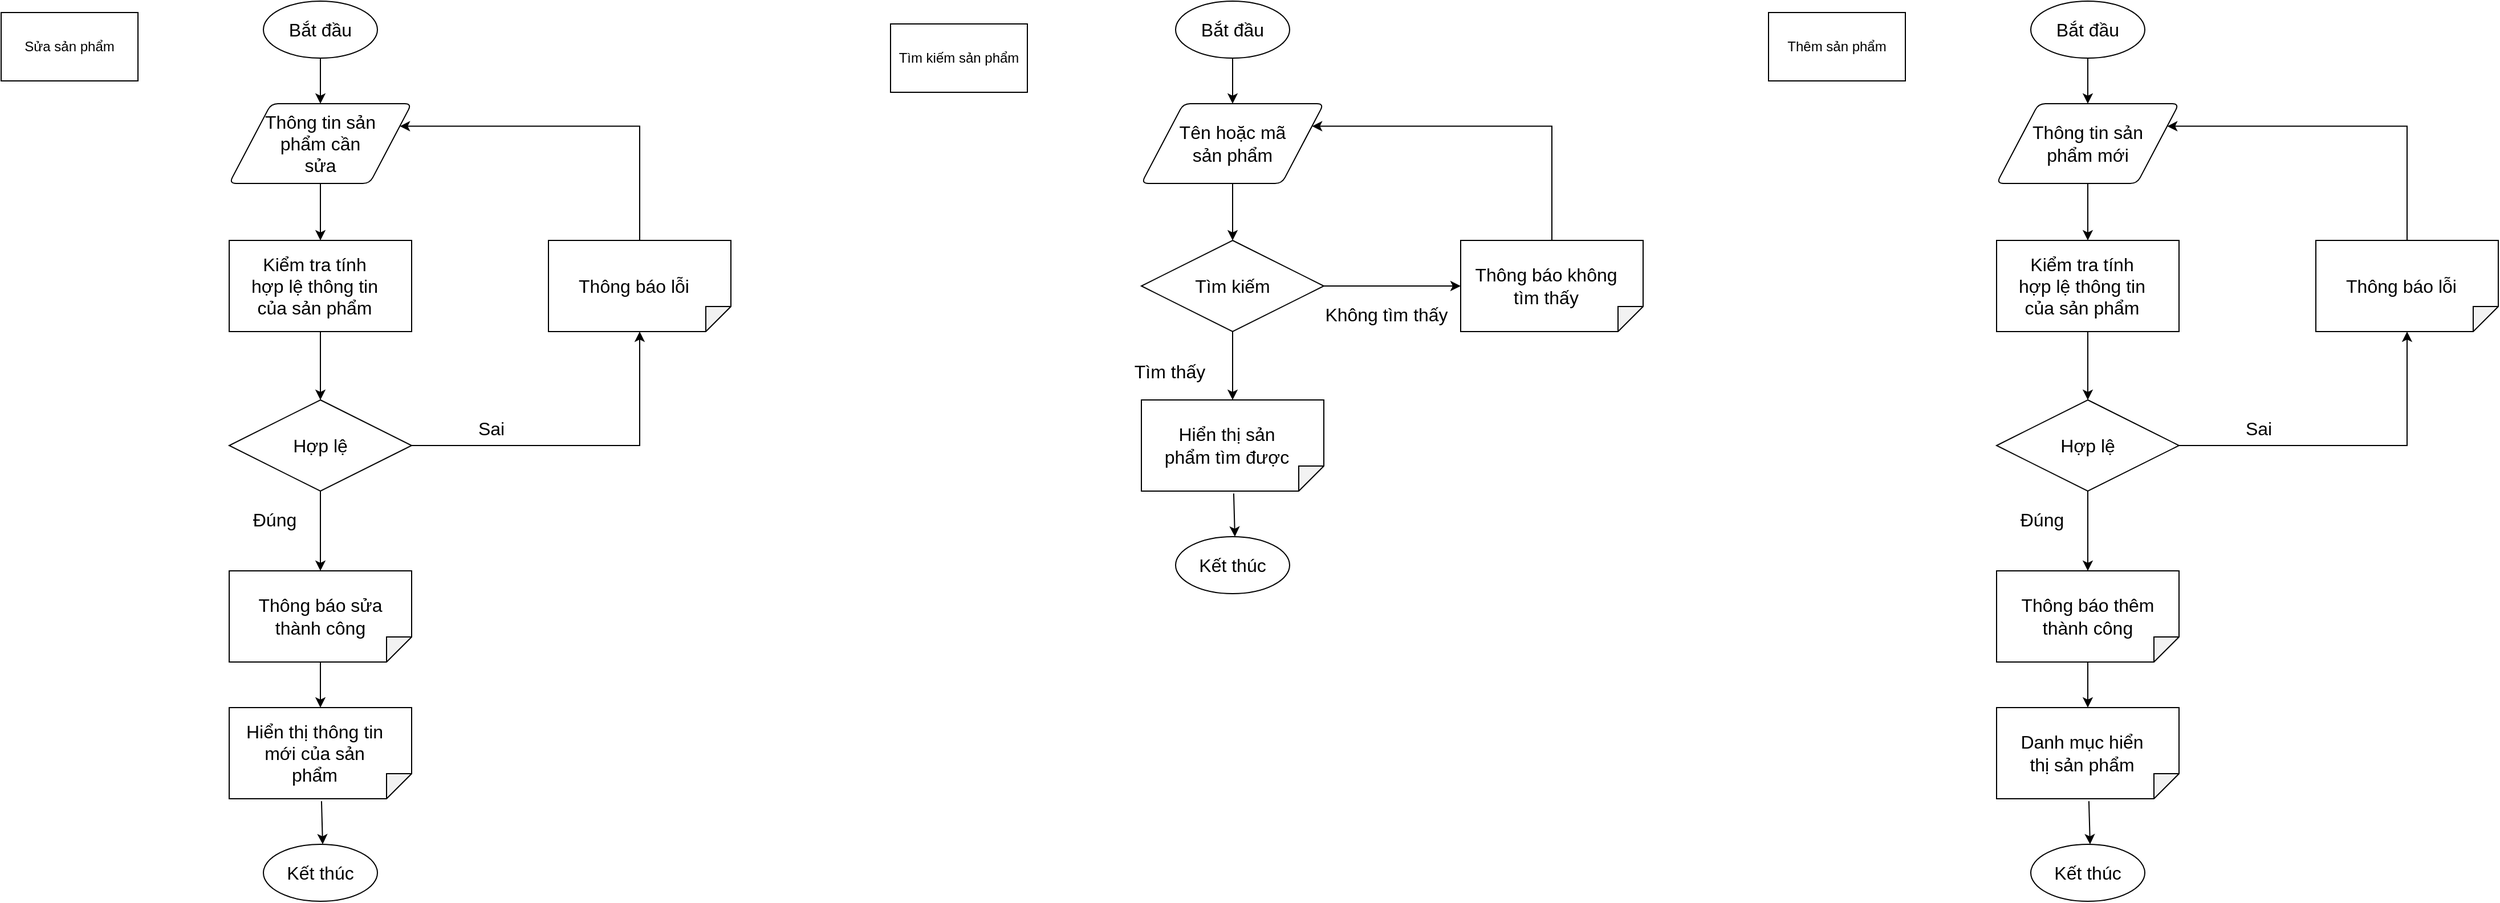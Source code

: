 <mxfile version="17.4.2" type="device"><diagram id="qdRpWawuoKle5zrtlBsP" name="Page-1"><mxGraphModel dx="1108" dy="553" grid="1" gridSize="10" guides="1" tooltips="1" connect="1" arrows="1" fold="1" page="1" pageScale="1" pageWidth="850" pageHeight="1100" math="0" shadow="0"><root><mxCell id="0"/><mxCell id="1" parent="0"/><mxCell id="X1SWdd2A9QsXQOevf5-2-2" value="" style="strokeWidth=1;html=1;shape=mxgraph.flowchart.start_1;whiteSpace=wrap;fontStyle=0;fontSize=16;" parent="1" vertex="1"><mxGeometry x="1870" y="90" width="100" height="50" as="geometry"/></mxCell><mxCell id="X1SWdd2A9QsXQOevf5-2-3" value="&lt;span style=&quot;font-size: 16px;&quot;&gt;&lt;font style=&quot;font-size: 16px;&quot;&gt;Bắt đầu&lt;/font&gt;&lt;/span&gt;" style="text;html=1;strokeColor=none;fillColor=none;align=center;verticalAlign=middle;whiteSpace=wrap;rounded=0;strokeWidth=1;fontStyle=0;fontSize=16;" parent="1" vertex="1"><mxGeometry x="1890" y="100" width="60" height="30" as="geometry"/></mxCell><mxCell id="X1SWdd2A9QsXQOevf5-2-4" value="" style="endArrow=classic;html=1;rounded=0;fontSize=16;exitX=0.5;exitY=1;exitDx=0;exitDy=0;exitPerimeter=0;fontStyle=0;strokeWidth=1;" parent="1" source="X1SWdd2A9QsXQOevf5-2-2" edge="1"><mxGeometry width="50" height="50" relative="1" as="geometry"><mxPoint x="1960" y="390" as="sourcePoint"/><mxPoint x="1920" y="180" as="targetPoint"/></mxGeometry></mxCell><mxCell id="X1SWdd2A9QsXQOevf5-2-5" value="" style="shape=parallelogram;html=1;strokeWidth=1;perimeter=parallelogramPerimeter;whiteSpace=wrap;rounded=1;arcSize=12;size=0.23;fontSize=16;fontStyle=0" parent="1" vertex="1"><mxGeometry x="1840" y="180" width="160" height="70" as="geometry"/></mxCell><mxCell id="X1SWdd2A9QsXQOevf5-2-6" value="Thông tin sản phẩm mới" style="text;html=1;strokeColor=none;fillColor=none;align=center;verticalAlign=middle;whiteSpace=wrap;rounded=0;fontSize=16;fontStyle=0;strokeWidth=1;" parent="1" vertex="1"><mxGeometry x="1870" y="200" width="100" height="30" as="geometry"/></mxCell><mxCell id="X1SWdd2A9QsXQOevf5-2-7" value="" style="endArrow=classic;html=1;rounded=0;fontSize=16;strokeWidth=1;" parent="1" edge="1"><mxGeometry width="50" height="50" relative="1" as="geometry"><mxPoint x="1920" y="250" as="sourcePoint"/><mxPoint x="1920" y="300" as="targetPoint"/></mxGeometry></mxCell><mxCell id="X1SWdd2A9QsXQOevf5-2-8" value="" style="rounded=0;whiteSpace=wrap;html=1;fontSize=16;strokeWidth=1;" parent="1" vertex="1"><mxGeometry x="1840" y="300" width="160" height="80" as="geometry"/></mxCell><mxCell id="X1SWdd2A9QsXQOevf5-2-9" value="Kiểm tra tính hợp lệ thông tin của sản phẩm" style="text;html=1;strokeColor=none;fillColor=none;align=center;verticalAlign=middle;whiteSpace=wrap;rounded=0;fontSize=16;fontStyle=0;strokeWidth=1;" parent="1" vertex="1"><mxGeometry x="1855" y="325" width="120" height="30" as="geometry"/></mxCell><mxCell id="X1SWdd2A9QsXQOevf5-2-10" value="" style="endArrow=classic;html=1;rounded=0;fontSize=16;strokeWidth=1;" parent="1" edge="1"><mxGeometry width="50" height="50" relative="1" as="geometry"><mxPoint x="1920" y="380" as="sourcePoint"/><mxPoint x="1920" y="440" as="targetPoint"/></mxGeometry></mxCell><mxCell id="X1SWdd2A9QsXQOevf5-2-11" value="" style="rhombus;whiteSpace=wrap;html=1;fontSize=16;strokeWidth=1;" parent="1" vertex="1"><mxGeometry x="1840" y="440" width="160" height="80" as="geometry"/></mxCell><mxCell id="X1SWdd2A9QsXQOevf5-2-12" value="&lt;span style=&quot;font-size: 16px;&quot;&gt;&lt;font style=&quot;font-size: 16px;&quot;&gt;Hợp lệ&lt;/font&gt;&lt;/span&gt;" style="text;html=1;strokeColor=none;fillColor=none;align=center;verticalAlign=middle;whiteSpace=wrap;rounded=0;strokeWidth=1;fontStyle=0;fontSize=16;" parent="1" vertex="1"><mxGeometry x="1890" y="465" width="60" height="30" as="geometry"/></mxCell><mxCell id="X1SWdd2A9QsXQOevf5-2-13" value="" style="endArrow=classic;html=1;rounded=0;fontSize=16;strokeWidth=1;exitX=0.5;exitY=1;exitDx=0;exitDy=0;" parent="1" source="X1SWdd2A9QsXQOevf5-2-11" edge="1"><mxGeometry width="50" height="50" relative="1" as="geometry"><mxPoint x="1935" y="610" as="sourcePoint"/><mxPoint x="1920" y="590" as="targetPoint"/></mxGeometry></mxCell><mxCell id="X1SWdd2A9QsXQOevf5-2-14" value="Đúng" style="text;html=1;strokeColor=none;fillColor=none;align=center;verticalAlign=middle;whiteSpace=wrap;rounded=0;fontSize=16;" parent="1" vertex="1"><mxGeometry x="1850" y="530" width="60" height="30" as="geometry"/></mxCell><mxCell id="X1SWdd2A9QsXQOevf5-2-15" value="" style="shape=note;whiteSpace=wrap;html=1;backgroundOutline=1;darkOpacity=0.05;fontSize=16;strokeWidth=1;rotation=90;size=22;" parent="1" vertex="1"><mxGeometry x="1880" y="670" width="80" height="160" as="geometry"/></mxCell><mxCell id="X1SWdd2A9QsXQOevf5-2-16" value="" style="endArrow=classic;html=1;rounded=0;fontSize=16;strokeWidth=1;exitX=0.5;exitY=1;exitDx=0;exitDy=0;" parent="1" edge="1"><mxGeometry width="50" height="50" relative="1" as="geometry"><mxPoint x="1920" y="670" as="sourcePoint"/><mxPoint x="1920" y="710" as="targetPoint"/></mxGeometry></mxCell><mxCell id="X1SWdd2A9QsXQOevf5-2-17" value="Danh mục hiển thị sản phẩm" style="text;html=1;strokeColor=none;fillColor=none;align=center;verticalAlign=middle;whiteSpace=wrap;rounded=0;fontSize=16;fontStyle=0;strokeWidth=1;" parent="1" vertex="1"><mxGeometry x="1850" y="735" width="130" height="30" as="geometry"/></mxCell><mxCell id="X1SWdd2A9QsXQOevf5-2-18" value="" style="edgeStyle=segmentEdgeStyle;endArrow=classic;html=1;rounded=0;fontSize=16;strokeWidth=1;" parent="1" edge="1"><mxGeometry width="50" height="50" relative="1" as="geometry"><mxPoint x="2000" y="480" as="sourcePoint"/><mxPoint x="2200" y="380" as="targetPoint"/><Array as="points"><mxPoint x="2200" y="480"/></Array></mxGeometry></mxCell><mxCell id="X1SWdd2A9QsXQOevf5-2-19" value="Sai" style="text;html=1;strokeColor=none;fillColor=none;align=center;verticalAlign=middle;whiteSpace=wrap;rounded=0;fontSize=16;" parent="1" vertex="1"><mxGeometry x="2040" y="450" width="60" height="30" as="geometry"/></mxCell><mxCell id="X1SWdd2A9QsXQOevf5-2-20" value="" style="endArrow=classic;html=1;rounded=0;fontSize=16;strokeWidth=1;exitX=1.026;exitY=0.494;exitDx=0;exitDy=0;exitPerimeter=0;" parent="1" source="X1SWdd2A9QsXQOevf5-2-15" edge="1"><mxGeometry width="50" height="50" relative="1" as="geometry"><mxPoint x="1960" y="540" as="sourcePoint"/><mxPoint x="1922" y="830" as="targetPoint"/></mxGeometry></mxCell><mxCell id="X1SWdd2A9QsXQOevf5-2-21" value="" style="strokeWidth=1;html=1;shape=mxgraph.flowchart.start_1;whiteSpace=wrap;fontStyle=0;fontSize=16;" parent="1" vertex="1"><mxGeometry x="1870" y="830" width="100" height="50" as="geometry"/></mxCell><mxCell id="X1SWdd2A9QsXQOevf5-2-22" value="&lt;span style=&quot;font-size: 16px&quot;&gt;&lt;font style=&quot;font-size: 16px&quot;&gt;Kết thúc&lt;/font&gt;&lt;/span&gt;" style="text;html=1;strokeColor=none;fillColor=none;align=center;verticalAlign=middle;whiteSpace=wrap;rounded=0;strokeWidth=1;fontStyle=0;fontSize=16;" parent="1" vertex="1"><mxGeometry x="1885" y="840" width="70" height="30" as="geometry"/></mxCell><mxCell id="X1SWdd2A9QsXQOevf5-2-23" value="" style="shape=note;whiteSpace=wrap;html=1;backgroundOutline=1;darkOpacity=0.05;fontSize=16;strokeWidth=1;rotation=90;size=22;" parent="1" vertex="1"><mxGeometry x="2160" y="260" width="80" height="160" as="geometry"/></mxCell><mxCell id="X1SWdd2A9QsXQOevf5-2-24" value="Thông báo lỗi" style="text;html=1;strokeColor=none;fillColor=none;align=center;verticalAlign=middle;whiteSpace=wrap;rounded=0;fontSize=16;fontStyle=0;strokeWidth=1;" parent="1" vertex="1"><mxGeometry x="2130" y="325" width="130" height="30" as="geometry"/></mxCell><mxCell id="X1SWdd2A9QsXQOevf5-2-25" value="" style="shape=note;whiteSpace=wrap;html=1;backgroundOutline=1;darkOpacity=0.05;fontSize=16;strokeWidth=1;rotation=90;size=22;" parent="1" vertex="1"><mxGeometry x="1880" y="550" width="80" height="160" as="geometry"/></mxCell><mxCell id="X1SWdd2A9QsXQOevf5-2-26" value="&lt;span style=&quot;font-size: 16px ; background-color: rgb(255 , 255 , 255)&quot;&gt;Thông báo thêm thành công&lt;/span&gt;" style="text;html=1;strokeColor=none;fillColor=none;align=center;verticalAlign=middle;whiteSpace=wrap;rounded=0;" parent="1" vertex="1"><mxGeometry x="1860" y="615" width="120" height="30" as="geometry"/></mxCell><mxCell id="X1SWdd2A9QsXQOevf5-2-27" value="" style="edgeStyle=segmentEdgeStyle;endArrow=classic;html=1;rounded=0;exitX=0;exitY=0.5;exitDx=0;exitDy=0;exitPerimeter=0;entryX=1;entryY=0.25;entryDx=0;entryDy=0;" parent="1" source="X1SWdd2A9QsXQOevf5-2-23" target="X1SWdd2A9QsXQOevf5-2-5" edge="1"><mxGeometry width="50" height="50" relative="1" as="geometry"><mxPoint x="2140" y="490" as="sourcePoint"/><mxPoint x="2190" y="440" as="targetPoint"/><Array as="points"><mxPoint x="2200" y="200"/></Array></mxGeometry></mxCell><mxCell id="X1SWdd2A9QsXQOevf5-2-28" value="Thêm sản phẩm" style="rounded=0;whiteSpace=wrap;html=1;" parent="1" vertex="1"><mxGeometry x="1640" y="100" width="120" height="60" as="geometry"/></mxCell><mxCell id="X1SWdd2A9QsXQOevf5-2-29" value="Tìm kiếm sản phẩm" style="rounded=0;whiteSpace=wrap;html=1;" parent="1" vertex="1"><mxGeometry x="870" y="110" width="120" height="60" as="geometry"/></mxCell><mxCell id="X1SWdd2A9QsXQOevf5-2-30" value="" style="strokeWidth=1;html=1;shape=mxgraph.flowchart.start_1;whiteSpace=wrap;fontStyle=0;fontSize=16;" parent="1" vertex="1"><mxGeometry x="1120" y="90" width="100" height="50" as="geometry"/></mxCell><mxCell id="X1SWdd2A9QsXQOevf5-2-31" value="&lt;span style=&quot;font-size: 16px;&quot;&gt;&lt;font style=&quot;font-size: 16px;&quot;&gt;Bắt đầu&lt;/font&gt;&lt;/span&gt;" style="text;html=1;strokeColor=none;fillColor=none;align=center;verticalAlign=middle;whiteSpace=wrap;rounded=0;strokeWidth=1;fontStyle=0;fontSize=16;" parent="1" vertex="1"><mxGeometry x="1140" y="100" width="60" height="30" as="geometry"/></mxCell><mxCell id="X1SWdd2A9QsXQOevf5-2-32" value="" style="endArrow=classic;html=1;rounded=0;fontSize=16;exitX=0.5;exitY=1;exitDx=0;exitDy=0;exitPerimeter=0;fontStyle=0;strokeWidth=1;" parent="1" source="X1SWdd2A9QsXQOevf5-2-30" edge="1"><mxGeometry width="50" height="50" relative="1" as="geometry"><mxPoint x="1210" y="390" as="sourcePoint"/><mxPoint x="1170" y="180" as="targetPoint"/></mxGeometry></mxCell><mxCell id="X1SWdd2A9QsXQOevf5-2-33" value="" style="shape=parallelogram;html=1;strokeWidth=1;perimeter=parallelogramPerimeter;whiteSpace=wrap;rounded=1;arcSize=12;size=0.23;fontSize=16;fontStyle=0" parent="1" vertex="1"><mxGeometry x="1090" y="180" width="160" height="70" as="geometry"/></mxCell><mxCell id="X1SWdd2A9QsXQOevf5-2-34" value="Tên hoặc mã sản phẩm" style="text;html=1;strokeColor=none;fillColor=none;align=center;verticalAlign=middle;whiteSpace=wrap;rounded=0;fontSize=16;fontStyle=0;strokeWidth=1;" parent="1" vertex="1"><mxGeometry x="1120" y="200" width="100" height="30" as="geometry"/></mxCell><mxCell id="X1SWdd2A9QsXQOevf5-2-35" value="" style="endArrow=classic;html=1;rounded=0;fontSize=16;strokeWidth=1;" parent="1" edge="1"><mxGeometry width="50" height="50" relative="1" as="geometry"><mxPoint x="1170" y="250" as="sourcePoint"/><mxPoint x="1170" y="300" as="targetPoint"/></mxGeometry></mxCell><mxCell id="X1SWdd2A9QsXQOevf5-2-36" value="Tìm kiếm" style="rhombus;whiteSpace=wrap;html=1;fontSize=16;strokeWidth=1;" parent="1" vertex="1"><mxGeometry x="1090" y="300" width="160" height="80" as="geometry"/></mxCell><mxCell id="X1SWdd2A9QsXQOevf5-2-37" value="&lt;span style=&quot;font-size: 16px&quot;&gt;&lt;font style=&quot;font-size: 16px&quot;&gt;Tìm thấy&lt;/font&gt;&lt;/span&gt;" style="text;html=1;strokeColor=none;fillColor=none;align=center;verticalAlign=middle;whiteSpace=wrap;rounded=0;strokeWidth=1;fontStyle=0;fontSize=16;" parent="1" vertex="1"><mxGeometry x="1080" y="400" width="70" height="30" as="geometry"/></mxCell><mxCell id="X1SWdd2A9QsXQOevf5-2-38" value="" style="endArrow=classic;html=1;rounded=0;fontSize=16;strokeWidth=1;exitX=0.5;exitY=1;exitDx=0;exitDy=0;" parent="1" source="X1SWdd2A9QsXQOevf5-2-36" edge="1"><mxGeometry width="50" height="50" relative="1" as="geometry"><mxPoint x="1185" y="610" as="sourcePoint"/><mxPoint x="1170" y="440" as="targetPoint"/></mxGeometry></mxCell><mxCell id="X1SWdd2A9QsXQOevf5-2-39" value="" style="shape=note;whiteSpace=wrap;html=1;backgroundOutline=1;darkOpacity=0.05;fontSize=16;strokeWidth=1;rotation=90;size=22;" parent="1" vertex="1"><mxGeometry x="1130" y="400" width="80" height="160" as="geometry"/></mxCell><mxCell id="X1SWdd2A9QsXQOevf5-2-40" value="Hiển thị sản phẩm tìm được" style="text;html=1;strokeColor=none;fillColor=none;align=center;verticalAlign=middle;whiteSpace=wrap;rounded=0;fontSize=16;fontStyle=0;strokeWidth=1;" parent="1" vertex="1"><mxGeometry x="1100" y="465" width="130" height="30" as="geometry"/></mxCell><mxCell id="X1SWdd2A9QsXQOevf5-2-41" value="Không tìm thấy" style="text;html=1;strokeColor=none;fillColor=none;align=center;verticalAlign=middle;whiteSpace=wrap;rounded=0;fontSize=16;" parent="1" vertex="1"><mxGeometry x="1250" y="350" width="110" height="30" as="geometry"/></mxCell><mxCell id="X1SWdd2A9QsXQOevf5-2-42" value="" style="endArrow=classic;html=1;rounded=0;fontSize=16;strokeWidth=1;exitX=1.026;exitY=0.494;exitDx=0;exitDy=0;exitPerimeter=0;" parent="1" source="X1SWdd2A9QsXQOevf5-2-39" edge="1"><mxGeometry width="50" height="50" relative="1" as="geometry"><mxPoint x="1210" y="270" as="sourcePoint"/><mxPoint x="1172" y="560" as="targetPoint"/></mxGeometry></mxCell><mxCell id="X1SWdd2A9QsXQOevf5-2-43" value="" style="strokeWidth=1;html=1;shape=mxgraph.flowchart.start_1;whiteSpace=wrap;fontStyle=0;fontSize=16;" parent="1" vertex="1"><mxGeometry x="1120" y="560" width="100" height="50" as="geometry"/></mxCell><mxCell id="X1SWdd2A9QsXQOevf5-2-44" value="&lt;span style=&quot;font-size: 16px&quot;&gt;&lt;font style=&quot;font-size: 16px&quot;&gt;Kết thúc&lt;/font&gt;&lt;/span&gt;" style="text;html=1;strokeColor=none;fillColor=none;align=center;verticalAlign=middle;whiteSpace=wrap;rounded=0;strokeWidth=1;fontStyle=0;fontSize=16;" parent="1" vertex="1"><mxGeometry x="1135" y="570" width="70" height="30" as="geometry"/></mxCell><mxCell id="X1SWdd2A9QsXQOevf5-2-45" value="" style="shape=note;whiteSpace=wrap;html=1;backgroundOutline=1;darkOpacity=0.05;fontSize=16;strokeWidth=1;rotation=90;size=22;" parent="1" vertex="1"><mxGeometry x="1410" y="260" width="80" height="160" as="geometry"/></mxCell><mxCell id="X1SWdd2A9QsXQOevf5-2-46" value="Thông báo không tìm thấy" style="text;html=1;strokeColor=none;fillColor=none;align=center;verticalAlign=middle;whiteSpace=wrap;rounded=0;fontSize=16;fontStyle=0;strokeWidth=1;" parent="1" vertex="1"><mxGeometry x="1380" y="325" width="130" height="30" as="geometry"/></mxCell><mxCell id="X1SWdd2A9QsXQOevf5-2-47" value="" style="edgeStyle=segmentEdgeStyle;endArrow=classic;html=1;rounded=0;exitX=0;exitY=0.5;exitDx=0;exitDy=0;exitPerimeter=0;entryX=1;entryY=0.25;entryDx=0;entryDy=0;" parent="1" source="X1SWdd2A9QsXQOevf5-2-45" target="X1SWdd2A9QsXQOevf5-2-33" edge="1"><mxGeometry width="50" height="50" relative="1" as="geometry"><mxPoint x="1390" y="490" as="sourcePoint"/><mxPoint x="1440" y="440" as="targetPoint"/><Array as="points"><mxPoint x="1450" y="200"/></Array></mxGeometry></mxCell><mxCell id="X1SWdd2A9QsXQOevf5-2-48" value="" style="edgeStyle=segmentEdgeStyle;endArrow=classic;html=1;rounded=0;exitX=1;exitY=0.5;exitDx=0;exitDy=0;entryX=0.5;entryY=1;entryDx=0;entryDy=0;entryPerimeter=0;" parent="1" source="X1SWdd2A9QsXQOevf5-2-36" target="X1SWdd2A9QsXQOevf5-2-45" edge="1"><mxGeometry width="50" height="50" relative="1" as="geometry"><mxPoint x="990" y="430" as="sourcePoint"/><mxPoint x="1040" y="380" as="targetPoint"/></mxGeometry></mxCell><mxCell id="oDUtrLzTfLHN0z32oyce-1" value="" style="strokeWidth=1;html=1;shape=mxgraph.flowchart.start_1;whiteSpace=wrap;fontStyle=0;fontSize=16;" vertex="1" parent="1"><mxGeometry x="320" y="90" width="100" height="50" as="geometry"/></mxCell><mxCell id="oDUtrLzTfLHN0z32oyce-2" value="&lt;span style=&quot;font-size: 16px;&quot;&gt;&lt;font style=&quot;font-size: 16px;&quot;&gt;Bắt đầu&lt;/font&gt;&lt;/span&gt;" style="text;html=1;strokeColor=none;fillColor=none;align=center;verticalAlign=middle;whiteSpace=wrap;rounded=0;strokeWidth=1;fontStyle=0;fontSize=16;" vertex="1" parent="1"><mxGeometry x="340" y="100" width="60" height="30" as="geometry"/></mxCell><mxCell id="oDUtrLzTfLHN0z32oyce-3" value="" style="endArrow=classic;html=1;rounded=0;fontSize=16;exitX=0.5;exitY=1;exitDx=0;exitDy=0;exitPerimeter=0;fontStyle=0;strokeWidth=1;" edge="1" parent="1" source="oDUtrLzTfLHN0z32oyce-1"><mxGeometry width="50" height="50" relative="1" as="geometry"><mxPoint x="410" y="390" as="sourcePoint"/><mxPoint x="370" y="180" as="targetPoint"/></mxGeometry></mxCell><mxCell id="oDUtrLzTfLHN0z32oyce-4" value="" style="shape=parallelogram;html=1;strokeWidth=1;perimeter=parallelogramPerimeter;whiteSpace=wrap;rounded=1;arcSize=12;size=0.23;fontSize=16;fontStyle=0" vertex="1" parent="1"><mxGeometry x="290" y="180" width="160" height="70" as="geometry"/></mxCell><mxCell id="oDUtrLzTfLHN0z32oyce-5" value="Thông tin sản phẩm cần sửa" style="text;html=1;strokeColor=none;fillColor=none;align=center;verticalAlign=middle;whiteSpace=wrap;rounded=0;fontSize=16;fontStyle=0;strokeWidth=1;" vertex="1" parent="1"><mxGeometry x="320" y="200" width="100" height="30" as="geometry"/></mxCell><mxCell id="oDUtrLzTfLHN0z32oyce-6" value="" style="endArrow=classic;html=1;rounded=0;fontSize=16;strokeWidth=1;" edge="1" parent="1"><mxGeometry width="50" height="50" relative="1" as="geometry"><mxPoint x="370" y="250" as="sourcePoint"/><mxPoint x="370" y="300" as="targetPoint"/></mxGeometry></mxCell><mxCell id="oDUtrLzTfLHN0z32oyce-7" value="" style="rounded=0;whiteSpace=wrap;html=1;fontSize=16;strokeWidth=1;" vertex="1" parent="1"><mxGeometry x="290" y="300" width="160" height="80" as="geometry"/></mxCell><mxCell id="oDUtrLzTfLHN0z32oyce-8" value="Kiểm tra tính hợp lệ thông tin của sản phẩm" style="text;html=1;strokeColor=none;fillColor=none;align=center;verticalAlign=middle;whiteSpace=wrap;rounded=0;fontSize=16;fontStyle=0;strokeWidth=1;" vertex="1" parent="1"><mxGeometry x="305" y="325" width="120" height="30" as="geometry"/></mxCell><mxCell id="oDUtrLzTfLHN0z32oyce-9" value="" style="endArrow=classic;html=1;rounded=0;fontSize=16;strokeWidth=1;" edge="1" parent="1"><mxGeometry width="50" height="50" relative="1" as="geometry"><mxPoint x="370" y="380" as="sourcePoint"/><mxPoint x="370" y="440" as="targetPoint"/></mxGeometry></mxCell><mxCell id="oDUtrLzTfLHN0z32oyce-10" value="" style="rhombus;whiteSpace=wrap;html=1;fontSize=16;strokeWidth=1;" vertex="1" parent="1"><mxGeometry x="290" y="440" width="160" height="80" as="geometry"/></mxCell><mxCell id="oDUtrLzTfLHN0z32oyce-11" value="&lt;span style=&quot;font-size: 16px;&quot;&gt;&lt;font style=&quot;font-size: 16px;&quot;&gt;Hợp lệ&lt;/font&gt;&lt;/span&gt;" style="text;html=1;strokeColor=none;fillColor=none;align=center;verticalAlign=middle;whiteSpace=wrap;rounded=0;strokeWidth=1;fontStyle=0;fontSize=16;" vertex="1" parent="1"><mxGeometry x="340" y="465" width="60" height="30" as="geometry"/></mxCell><mxCell id="oDUtrLzTfLHN0z32oyce-12" value="" style="endArrow=classic;html=1;rounded=0;fontSize=16;strokeWidth=1;exitX=0.5;exitY=1;exitDx=0;exitDy=0;" edge="1" parent="1" source="oDUtrLzTfLHN0z32oyce-10"><mxGeometry width="50" height="50" relative="1" as="geometry"><mxPoint x="385" y="610" as="sourcePoint"/><mxPoint x="370" y="590" as="targetPoint"/></mxGeometry></mxCell><mxCell id="oDUtrLzTfLHN0z32oyce-13" value="Đúng" style="text;html=1;strokeColor=none;fillColor=none;align=center;verticalAlign=middle;whiteSpace=wrap;rounded=0;fontSize=16;" vertex="1" parent="1"><mxGeometry x="300" y="530" width="60" height="30" as="geometry"/></mxCell><mxCell id="oDUtrLzTfLHN0z32oyce-14" value="" style="shape=note;whiteSpace=wrap;html=1;backgroundOutline=1;darkOpacity=0.05;fontSize=16;strokeWidth=1;rotation=90;size=22;" vertex="1" parent="1"><mxGeometry x="330" y="670" width="80" height="160" as="geometry"/></mxCell><mxCell id="oDUtrLzTfLHN0z32oyce-15" value="" style="endArrow=classic;html=1;rounded=0;fontSize=16;strokeWidth=1;exitX=0.5;exitY=1;exitDx=0;exitDy=0;" edge="1" parent="1"><mxGeometry width="50" height="50" relative="1" as="geometry"><mxPoint x="370" y="670" as="sourcePoint"/><mxPoint x="370" y="710" as="targetPoint"/></mxGeometry></mxCell><mxCell id="oDUtrLzTfLHN0z32oyce-16" value="Hiển thị thông tin mới của sản phẩm" style="text;html=1;strokeColor=none;fillColor=none;align=center;verticalAlign=middle;whiteSpace=wrap;rounded=0;fontSize=16;fontStyle=0;strokeWidth=1;" vertex="1" parent="1"><mxGeometry x="300" y="735" width="130" height="30" as="geometry"/></mxCell><mxCell id="oDUtrLzTfLHN0z32oyce-17" value="" style="edgeStyle=segmentEdgeStyle;endArrow=classic;html=1;rounded=0;fontSize=16;strokeWidth=1;" edge="1" parent="1"><mxGeometry width="50" height="50" relative="1" as="geometry"><mxPoint x="450" y="480" as="sourcePoint"/><mxPoint x="650" y="380" as="targetPoint"/><Array as="points"><mxPoint x="650" y="480"/></Array></mxGeometry></mxCell><mxCell id="oDUtrLzTfLHN0z32oyce-18" value="Sai" style="text;html=1;strokeColor=none;fillColor=none;align=center;verticalAlign=middle;whiteSpace=wrap;rounded=0;fontSize=16;" vertex="1" parent="1"><mxGeometry x="490" y="450" width="60" height="30" as="geometry"/></mxCell><mxCell id="oDUtrLzTfLHN0z32oyce-19" value="" style="endArrow=classic;html=1;rounded=0;fontSize=16;strokeWidth=1;exitX=1.026;exitY=0.494;exitDx=0;exitDy=0;exitPerimeter=0;" edge="1" parent="1" source="oDUtrLzTfLHN0z32oyce-14"><mxGeometry width="50" height="50" relative="1" as="geometry"><mxPoint x="410" y="540" as="sourcePoint"/><mxPoint x="372" y="830" as="targetPoint"/></mxGeometry></mxCell><mxCell id="oDUtrLzTfLHN0z32oyce-20" value="" style="strokeWidth=1;html=1;shape=mxgraph.flowchart.start_1;whiteSpace=wrap;fontStyle=0;fontSize=16;" vertex="1" parent="1"><mxGeometry x="320" y="830" width="100" height="50" as="geometry"/></mxCell><mxCell id="oDUtrLzTfLHN0z32oyce-21" value="&lt;span style=&quot;font-size: 16px&quot;&gt;&lt;font style=&quot;font-size: 16px&quot;&gt;Kết thúc&lt;/font&gt;&lt;/span&gt;" style="text;html=1;strokeColor=none;fillColor=none;align=center;verticalAlign=middle;whiteSpace=wrap;rounded=0;strokeWidth=1;fontStyle=0;fontSize=16;" vertex="1" parent="1"><mxGeometry x="335" y="840" width="70" height="30" as="geometry"/></mxCell><mxCell id="oDUtrLzTfLHN0z32oyce-22" value="" style="shape=note;whiteSpace=wrap;html=1;backgroundOutline=1;darkOpacity=0.05;fontSize=16;strokeWidth=1;rotation=90;size=22;" vertex="1" parent="1"><mxGeometry x="610" y="260" width="80" height="160" as="geometry"/></mxCell><mxCell id="oDUtrLzTfLHN0z32oyce-23" value="Thông báo lỗi" style="text;html=1;strokeColor=none;fillColor=none;align=center;verticalAlign=middle;whiteSpace=wrap;rounded=0;fontSize=16;fontStyle=0;strokeWidth=1;" vertex="1" parent="1"><mxGeometry x="580" y="325" width="130" height="30" as="geometry"/></mxCell><mxCell id="oDUtrLzTfLHN0z32oyce-24" value="" style="shape=note;whiteSpace=wrap;html=1;backgroundOutline=1;darkOpacity=0.05;fontSize=16;strokeWidth=1;rotation=90;size=22;" vertex="1" parent="1"><mxGeometry x="330" y="550" width="80" height="160" as="geometry"/></mxCell><mxCell id="oDUtrLzTfLHN0z32oyce-25" value="&lt;span style=&quot;font-size: 16px ; background-color: rgb(255 , 255 , 255)&quot;&gt;Thông báo sửa thành công&lt;/span&gt;" style="text;html=1;strokeColor=none;fillColor=none;align=center;verticalAlign=middle;whiteSpace=wrap;rounded=0;" vertex="1" parent="1"><mxGeometry x="310" y="615" width="120" height="30" as="geometry"/></mxCell><mxCell id="oDUtrLzTfLHN0z32oyce-26" value="" style="edgeStyle=segmentEdgeStyle;endArrow=classic;html=1;rounded=0;exitX=0;exitY=0.5;exitDx=0;exitDy=0;exitPerimeter=0;entryX=1;entryY=0.25;entryDx=0;entryDy=0;" edge="1" parent="1" source="oDUtrLzTfLHN0z32oyce-22" target="oDUtrLzTfLHN0z32oyce-4"><mxGeometry width="50" height="50" relative="1" as="geometry"><mxPoint x="590" y="490" as="sourcePoint"/><mxPoint x="640" y="440" as="targetPoint"/><Array as="points"><mxPoint x="650" y="200"/></Array></mxGeometry></mxCell><mxCell id="oDUtrLzTfLHN0z32oyce-27" value="Sửa sản phẩm" style="rounded=0;whiteSpace=wrap;html=1;" vertex="1" parent="1"><mxGeometry x="90" y="100" width="120" height="60" as="geometry"/></mxCell></root></mxGraphModel></diagram></mxfile>